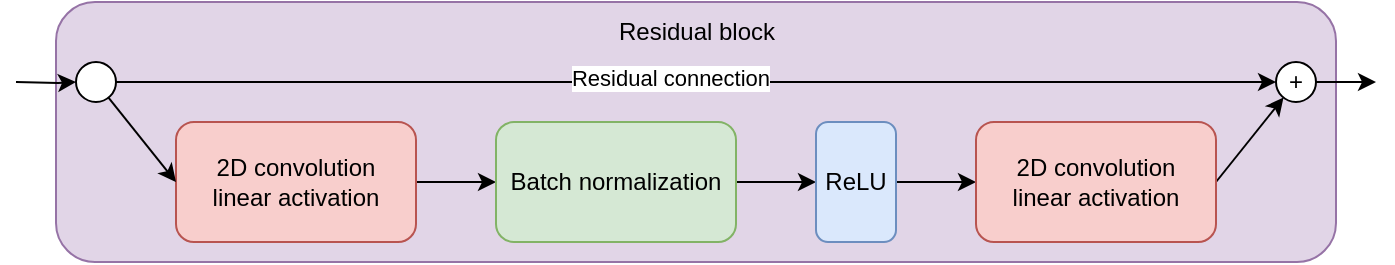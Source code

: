 <mxfile version="21.2.1" type="device">
  <diagram name="Page-1" id="uF6jB65cRRXunK7-ltSC">
    <mxGraphModel dx="988" dy="570" grid="1" gridSize="10" guides="1" tooltips="1" connect="1" arrows="1" fold="1" page="1" pageScale="1" pageWidth="800" pageHeight="400" math="0" shadow="0">
      <root>
        <mxCell id="0" />
        <mxCell id="1" parent="0" />
        <mxCell id="XVJnpDNFxtbZmpx2UN8z-15" value="" style="rounded=1;whiteSpace=wrap;html=1;fillColor=#e1d5e7;strokeColor=#9673a6;" vertex="1" parent="1">
          <mxGeometry x="100" y="30" width="640" height="130" as="geometry" />
        </mxCell>
        <mxCell id="XVJnpDNFxtbZmpx2UN8z-7" style="edgeStyle=orthogonalEdgeStyle;rounded=0;orthogonalLoop=1;jettySize=auto;html=1;entryX=0;entryY=0.5;entryDx=0;entryDy=0;" edge="1" parent="1" source="XVJnpDNFxtbZmpx2UN8z-1" target="XVJnpDNFxtbZmpx2UN8z-2">
          <mxGeometry relative="1" as="geometry" />
        </mxCell>
        <mxCell id="XVJnpDNFxtbZmpx2UN8z-1" value="2D convolution&lt;br&gt;linear activation" style="rounded=1;whiteSpace=wrap;html=1;fillColor=#f8cecc;strokeColor=#b85450;" vertex="1" parent="1">
          <mxGeometry x="160" y="90" width="120" height="60" as="geometry" />
        </mxCell>
        <mxCell id="XVJnpDNFxtbZmpx2UN8z-8" style="edgeStyle=orthogonalEdgeStyle;rounded=0;orthogonalLoop=1;jettySize=auto;html=1;entryX=0;entryY=0.5;entryDx=0;entryDy=0;" edge="1" parent="1" source="XVJnpDNFxtbZmpx2UN8z-2" target="XVJnpDNFxtbZmpx2UN8z-3">
          <mxGeometry relative="1" as="geometry" />
        </mxCell>
        <mxCell id="XVJnpDNFxtbZmpx2UN8z-2" value="Batch normalization" style="rounded=1;whiteSpace=wrap;html=1;fillColor=#d5e8d4;strokeColor=#82b366;" vertex="1" parent="1">
          <mxGeometry x="320" y="90" width="120" height="60" as="geometry" />
        </mxCell>
        <mxCell id="XVJnpDNFxtbZmpx2UN8z-9" style="edgeStyle=orthogonalEdgeStyle;rounded=0;orthogonalLoop=1;jettySize=auto;html=1;entryX=0;entryY=0.5;entryDx=0;entryDy=0;" edge="1" parent="1" source="XVJnpDNFxtbZmpx2UN8z-3" target="XVJnpDNFxtbZmpx2UN8z-4">
          <mxGeometry relative="1" as="geometry" />
        </mxCell>
        <mxCell id="XVJnpDNFxtbZmpx2UN8z-3" value="ReLU" style="rounded=1;whiteSpace=wrap;html=1;fillColor=#dae8fc;strokeColor=#6c8ebf;" vertex="1" parent="1">
          <mxGeometry x="480" y="90" width="40" height="60" as="geometry" />
        </mxCell>
        <mxCell id="XVJnpDNFxtbZmpx2UN8z-11" style="rounded=0;orthogonalLoop=1;jettySize=auto;html=1;exitX=1;exitY=0.5;exitDx=0;exitDy=0;" edge="1" parent="1" source="XVJnpDNFxtbZmpx2UN8z-4" target="XVJnpDNFxtbZmpx2UN8z-10">
          <mxGeometry relative="1" as="geometry" />
        </mxCell>
        <mxCell id="XVJnpDNFxtbZmpx2UN8z-4" value="2D convolution&lt;br&gt;linear activation" style="rounded=1;whiteSpace=wrap;html=1;fillColor=#f8cecc;strokeColor=#b85450;" vertex="1" parent="1">
          <mxGeometry x="560" y="90" width="120" height="60" as="geometry" />
        </mxCell>
        <mxCell id="XVJnpDNFxtbZmpx2UN8z-6" style="rounded=0;orthogonalLoop=1;jettySize=auto;html=1;entryX=0;entryY=0.5;entryDx=0;entryDy=0;" edge="1" parent="1" source="XVJnpDNFxtbZmpx2UN8z-5" target="XVJnpDNFxtbZmpx2UN8z-1">
          <mxGeometry relative="1" as="geometry" />
        </mxCell>
        <mxCell id="XVJnpDNFxtbZmpx2UN8z-12" style="edgeStyle=orthogonalEdgeStyle;rounded=0;orthogonalLoop=1;jettySize=auto;html=1;entryX=0;entryY=0.5;entryDx=0;entryDy=0;" edge="1" parent="1" source="XVJnpDNFxtbZmpx2UN8z-5" target="XVJnpDNFxtbZmpx2UN8z-10">
          <mxGeometry relative="1" as="geometry" />
        </mxCell>
        <mxCell id="XVJnpDNFxtbZmpx2UN8z-17" value="Residual connection" style="edgeLabel;html=1;align=center;verticalAlign=middle;resizable=0;points=[];" vertex="1" connectable="0" parent="XVJnpDNFxtbZmpx2UN8z-12">
          <mxGeometry x="-0.047" y="2" relative="1" as="geometry">
            <mxPoint as="offset" />
          </mxGeometry>
        </mxCell>
        <mxCell id="XVJnpDNFxtbZmpx2UN8z-13" style="edgeStyle=orthogonalEdgeStyle;rounded=0;orthogonalLoop=1;jettySize=auto;html=1;" edge="1" parent="1" target="XVJnpDNFxtbZmpx2UN8z-5">
          <mxGeometry relative="1" as="geometry">
            <mxPoint x="80" y="70" as="sourcePoint" />
          </mxGeometry>
        </mxCell>
        <mxCell id="XVJnpDNFxtbZmpx2UN8z-5" value="" style="ellipse;whiteSpace=wrap;html=1;aspect=fixed;" vertex="1" parent="1">
          <mxGeometry x="110" y="60" width="20" height="20" as="geometry" />
        </mxCell>
        <mxCell id="XVJnpDNFxtbZmpx2UN8z-14" style="edgeStyle=orthogonalEdgeStyle;rounded=0;orthogonalLoop=1;jettySize=auto;html=1;" edge="1" parent="1" source="XVJnpDNFxtbZmpx2UN8z-10">
          <mxGeometry relative="1" as="geometry">
            <mxPoint x="760" y="70" as="targetPoint" />
          </mxGeometry>
        </mxCell>
        <mxCell id="XVJnpDNFxtbZmpx2UN8z-10" value="+" style="ellipse;whiteSpace=wrap;html=1;aspect=fixed;" vertex="1" parent="1">
          <mxGeometry x="710" y="60" width="20" height="20" as="geometry" />
        </mxCell>
        <mxCell id="XVJnpDNFxtbZmpx2UN8z-16" value="Residual block" style="text;html=1;align=center;verticalAlign=middle;resizable=0;points=[];autosize=1;strokeColor=none;fillColor=none;" vertex="1" parent="1">
          <mxGeometry x="370" y="30" width="100" height="30" as="geometry" />
        </mxCell>
      </root>
    </mxGraphModel>
  </diagram>
</mxfile>
